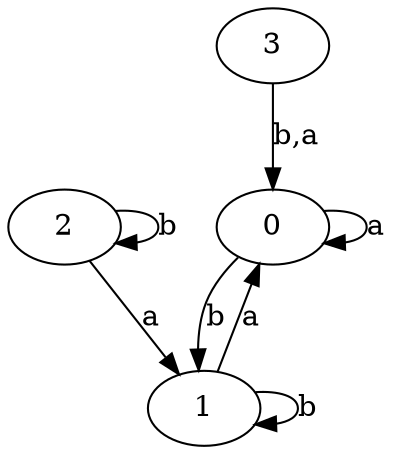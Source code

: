 digraph {
 ranksep=0.5;
 d2tdocpreamble = "\usetikzlibrary{automata}";
 d2tfigpreamble = "\tikzstyle{every state}= [ draw=blue!50,very thick,fill=blue!20]  \tikzstyle{auto}= [fill=white]";
 node [style="state"];
 edge [lblstyle="auto",topath="bend right", len=4  ]
  "0" [label="0",style = "state, accepting"];
  "1" [label="1",];
  "2" [label="2",style = "state, initial"];
  "3" [label="3",];
  "0" -> "0" [label="a",topath="loop above"];
  "0" -> "1" [label="b"];
  "1" -> "0" [label="a"];
  "1" -> "1" [label="b",topath="loop above"];
  "2" -> "1" [label="a"];
  "2" -> "2" [label="b",topath="loop above"];
  "3" -> "0" [label="b,a"];
}